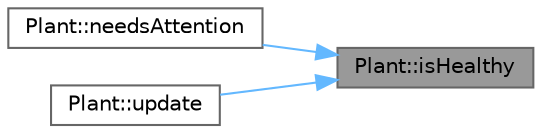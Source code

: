 digraph "Plant::isHealthy"
{
 // INTERACTIVE_SVG=YES
 // LATEX_PDF_SIZE
  bgcolor="transparent";
  edge [fontname=Helvetica,fontsize=10,labelfontname=Helvetica,labelfontsize=10];
  node [fontname=Helvetica,fontsize=10,shape=box,height=0.2,width=0.4];
  rankdir="RL";
  Node1 [id="Node000001",label="Plant::isHealthy",height=0.2,width=0.4,color="gray40", fillcolor="grey60", style="filled", fontcolor="black",tooltip=" "];
  Node1 -> Node2 [id="edge1_Node000001_Node000002",dir="back",color="steelblue1",style="solid",tooltip=" "];
  Node2 [id="Node000002",label="Plant::needsAttention",height=0.2,width=0.4,color="grey40", fillcolor="white", style="filled",URL="$class_plant.html#a6fac7b45d08e122df3afaea637d56894",tooltip=" "];
  Node1 -> Node3 [id="edge2_Node000001_Node000003",dir="back",color="steelblue1",style="solid",tooltip=" "];
  Node3 [id="Node000003",label="Plant::update",height=0.2,width=0.4,color="grey40", fillcolor="white", style="filled",URL="$class_plant.html#a5bc9bbea5228581b25660b37169f8c88",tooltip=" "];
}
